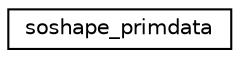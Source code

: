 digraph "Graphical Class Hierarchy"
{
 // LATEX_PDF_SIZE
  edge [fontname="Helvetica",fontsize="10",labelfontname="Helvetica",labelfontsize="10"];
  node [fontname="Helvetica",fontsize="10",shape=record];
  rankdir="LR";
  Node0 [label="soshape_primdata",height=0.2,width=0.4,color="black", fillcolor="white", style="filled",URL="$classsoshape__primdata.html",tooltip=" "];
}
